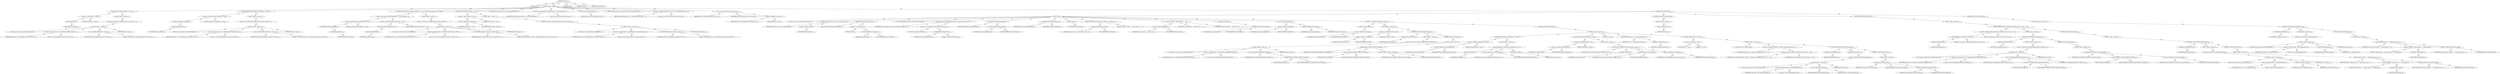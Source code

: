 digraph "execute" {  
"111669149702" [label = <(METHOD,execute)<SUB>162</SUB>> ]
"115964116994" [label = <(PARAM,this)<SUB>162</SUB>> ]
"25769803782" [label = <(BLOCK,&lt;empty&gt;,&lt;empty&gt;)<SUB>162</SUB>> ]
"47244640256" [label = <(CONTROL_STRUCTURE,IF,if (getHost() == null))<SUB>163</SUB>> ]
"30064771099" [label = <(&lt;operator&gt;.equals,getHost() == null)<SUB>163</SUB>> ]
"30064771100" [label = <(getHost,getHost())<SUB>163</SUB>> ]
"68719476738" [label = <(IDENTIFIER,this,getHost())<SUB>163</SUB>> ]
"90194313223" [label = <(LITERAL,null,getHost() == null)<SUB>163</SUB>> ]
"25769803783" [label = <(BLOCK,&lt;empty&gt;,&lt;empty&gt;)<SUB>163</SUB>> ]
"30064771101" [label = <(&lt;operator&gt;.throw,throw new BuildException(&quot;Host is required.&quot;);)<SUB>164</SUB>> ]
"25769803784" [label = <(BLOCK,&lt;empty&gt;,&lt;empty&gt;)<SUB>164</SUB>> ]
"94489280513" [label = <(LOCAL,$obj0: org.apache.tools.ant.BuildException)<SUB>164</SUB>> ]
"30064771102" [label = <(&lt;operator&gt;.assignment,$obj0 = new BuildException(&quot;Host is required.&quot;))<SUB>164</SUB>> ]
"68719476778" [label = <(IDENTIFIER,$obj0,$obj0 = new BuildException(&quot;Host is required.&quot;))<SUB>164</SUB>> ]
"30064771103" [label = <(&lt;operator&gt;.alloc,new BuildException(&quot;Host is required.&quot;))<SUB>164</SUB>> ]
"30064771104" [label = <(&lt;init&gt;,new BuildException(&quot;Host is required.&quot;))<SUB>164</SUB>> ]
"68719476779" [label = <(IDENTIFIER,$obj0,new BuildException(&quot;Host is required.&quot;))<SUB>164</SUB>> ]
"90194313224" [label = <(LITERAL,&quot;Host is required.&quot;,new BuildException(&quot;Host is required.&quot;))<SUB>164</SUB>> ]
"68719476780" [label = <(IDENTIFIER,$obj0,&lt;empty&gt;)<SUB>164</SUB>> ]
"47244640257" [label = <(CONTROL_STRUCTURE,IF,if (getUserInfo().getName() == null))<SUB>166</SUB>> ]
"30064771105" [label = <(&lt;operator&gt;.equals,getUserInfo().getName() == null)<SUB>166</SUB>> ]
"30064771106" [label = <(getName,getUserInfo().getName())<SUB>166</SUB>> ]
"30064771107" [label = <(getUserInfo,getUserInfo())<SUB>166</SUB>> ]
"68719476739" [label = <(IDENTIFIER,this,getUserInfo())<SUB>166</SUB>> ]
"90194313225" [label = <(LITERAL,null,getUserInfo().getName() == null)<SUB>166</SUB>> ]
"25769803785" [label = <(BLOCK,&lt;empty&gt;,&lt;empty&gt;)<SUB>166</SUB>> ]
"30064771108" [label = <(&lt;operator&gt;.throw,throw new BuildException(&quot;Username is required.&quot;);)<SUB>167</SUB>> ]
"25769803786" [label = <(BLOCK,&lt;empty&gt;,&lt;empty&gt;)<SUB>167</SUB>> ]
"94489280514" [label = <(LOCAL,$obj1: org.apache.tools.ant.BuildException)<SUB>167</SUB>> ]
"30064771109" [label = <(&lt;operator&gt;.assignment,$obj1 = new BuildException(&quot;Username is require...)<SUB>167</SUB>> ]
"68719476781" [label = <(IDENTIFIER,$obj1,$obj1 = new BuildException(&quot;Username is require...)<SUB>167</SUB>> ]
"30064771110" [label = <(&lt;operator&gt;.alloc,new BuildException(&quot;Username is required.&quot;))<SUB>167</SUB>> ]
"30064771111" [label = <(&lt;init&gt;,new BuildException(&quot;Username is required.&quot;))<SUB>167</SUB>> ]
"68719476782" [label = <(IDENTIFIER,$obj1,new BuildException(&quot;Username is required.&quot;))<SUB>167</SUB>> ]
"90194313226" [label = <(LITERAL,&quot;Username is required.&quot;,new BuildException(&quot;Username is required.&quot;))<SUB>167</SUB>> ]
"68719476783" [label = <(IDENTIFIER,$obj1,&lt;empty&gt;)<SUB>167</SUB>> ]
"47244640258" [label = <(CONTROL_STRUCTURE,IF,if (getUserInfo().getKeyfile() == null &amp;&amp; getUserInfo().getPassword() == null))<SUB>169</SUB>> ]
"30064771112" [label = <(&lt;operator&gt;.logicalAnd,getUserInfo().getKeyfile() == null &amp;&amp; getUserIn...)<SUB>169</SUB>> ]
"30064771113" [label = <(&lt;operator&gt;.equals,getUserInfo().getKeyfile() == null)<SUB>169</SUB>> ]
"30064771114" [label = <(getKeyfile,getUserInfo().getKeyfile())<SUB>169</SUB>> ]
"30064771115" [label = <(getUserInfo,getUserInfo())<SUB>169</SUB>> ]
"68719476740" [label = <(IDENTIFIER,this,getUserInfo())<SUB>169</SUB>> ]
"90194313227" [label = <(LITERAL,null,getUserInfo().getKeyfile() == null)<SUB>169</SUB>> ]
"30064771116" [label = <(&lt;operator&gt;.equals,getUserInfo().getPassword() == null)<SUB>170</SUB>> ]
"30064771117" [label = <(getPassword,getUserInfo().getPassword())<SUB>170</SUB>> ]
"30064771118" [label = <(getUserInfo,getUserInfo())<SUB>170</SUB>> ]
"68719476741" [label = <(IDENTIFIER,this,getUserInfo())<SUB>170</SUB>> ]
"90194313228" [label = <(LITERAL,null,getUserInfo().getPassword() == null)<SUB>170</SUB>> ]
"25769803787" [label = <(BLOCK,&lt;empty&gt;,&lt;empty&gt;)<SUB>170</SUB>> ]
"30064771119" [label = <(&lt;operator&gt;.throw,throw new BuildException(&quot;Password or Keyfile i...)<SUB>171</SUB>> ]
"25769803788" [label = <(BLOCK,&lt;empty&gt;,&lt;empty&gt;)<SUB>171</SUB>> ]
"94489280515" [label = <(LOCAL,$obj2: org.apache.tools.ant.BuildException)<SUB>171</SUB>> ]
"30064771120" [label = <(&lt;operator&gt;.assignment,$obj2 = new BuildException(&quot;Password or Keyfile...)<SUB>171</SUB>> ]
"68719476784" [label = <(IDENTIFIER,$obj2,$obj2 = new BuildException(&quot;Password or Keyfile...)<SUB>171</SUB>> ]
"30064771121" [label = <(&lt;operator&gt;.alloc,new BuildException(&quot;Password or Keyfile is requ...)<SUB>171</SUB>> ]
"30064771122" [label = <(&lt;init&gt;,new BuildException(&quot;Password or Keyfile is requ...)<SUB>171</SUB>> ]
"68719476785" [label = <(IDENTIFIER,$obj2,new BuildException(&quot;Password or Keyfile is requ...)<SUB>171</SUB>> ]
"90194313229" [label = <(LITERAL,&quot;Password or Keyfile is required.&quot;,new BuildException(&quot;Password or Keyfile is requ...)<SUB>171</SUB>> ]
"68719476786" [label = <(IDENTIFIER,$obj2,&lt;empty&gt;)<SUB>171</SUB>> ]
"47244640259" [label = <(CONTROL_STRUCTURE,IF,if (command == null))<SUB>173</SUB>> ]
"30064771123" [label = <(&lt;operator&gt;.equals,command == null)<SUB>173</SUB>> ]
"30064771124" [label = <(&lt;operator&gt;.fieldAccess,this.command)<SUB>173</SUB>> ]
"68719476787" [label = <(IDENTIFIER,this,command == null)> ]
"55834574861" [label = <(FIELD_IDENTIFIER,command,command)<SUB>173</SUB>> ]
"90194313230" [label = <(LITERAL,null,command == null)<SUB>173</SUB>> ]
"25769803789" [label = <(BLOCK,&lt;empty&gt;,&lt;empty&gt;)<SUB>173</SUB>> ]
"30064771125" [label = <(&lt;operator&gt;.throw,throw new BuildException(&quot;Command is required.&quot;);)<SUB>174</SUB>> ]
"25769803790" [label = <(BLOCK,&lt;empty&gt;,&lt;empty&gt;)<SUB>174</SUB>> ]
"94489280516" [label = <(LOCAL,$obj3: org.apache.tools.ant.BuildException)<SUB>174</SUB>> ]
"30064771126" [label = <(&lt;operator&gt;.assignment,$obj3 = new BuildException(&quot;Command is required.&quot;))<SUB>174</SUB>> ]
"68719476788" [label = <(IDENTIFIER,$obj3,$obj3 = new BuildException(&quot;Command is required.&quot;))<SUB>174</SUB>> ]
"30064771127" [label = <(&lt;operator&gt;.alloc,new BuildException(&quot;Command is required.&quot;))<SUB>174</SUB>> ]
"30064771128" [label = <(&lt;init&gt;,new BuildException(&quot;Command is required.&quot;))<SUB>174</SUB>> ]
"68719476789" [label = <(IDENTIFIER,$obj3,new BuildException(&quot;Command is required.&quot;))<SUB>174</SUB>> ]
"90194313231" [label = <(LITERAL,&quot;Command is required.&quot;,new BuildException(&quot;Command is required.&quot;))<SUB>174</SUB>> ]
"68719476790" [label = <(IDENTIFIER,$obj3,&lt;empty&gt;)<SUB>174</SUB>> ]
"94489280517" [label = <(LOCAL,ByteArrayOutputStream out: java.io.ByteArrayOutputStream)<SUB>177</SUB>> ]
"30064771129" [label = <(&lt;operator&gt;.assignment,ByteArrayOutputStream out = new ByteArrayOutput...)<SUB>177</SUB>> ]
"68719476791" [label = <(IDENTIFIER,out,ByteArrayOutputStream out = new ByteArrayOutput...)<SUB>177</SUB>> ]
"30064771130" [label = <(&lt;operator&gt;.alloc,new ByteArrayOutputStream())<SUB>177</SUB>> ]
"30064771131" [label = <(&lt;init&gt;,new ByteArrayOutputStream())<SUB>177</SUB>> ]
"68719476792" [label = <(IDENTIFIER,out,new ByteArrayOutputStream())<SUB>177</SUB>> ]
"94489280518" [label = <(LOCAL,TeeOutputStream tee: org.apache.tools.ant.util.TeeOutputStream)<SUB>178</SUB>> ]
"30064771132" [label = <(&lt;operator&gt;.assignment,TeeOutputStream tee = new TeeOutputStream(out, ...)<SUB>178</SUB>> ]
"68719476793" [label = <(IDENTIFIER,tee,TeeOutputStream tee = new TeeOutputStream(out, ...)<SUB>178</SUB>> ]
"30064771133" [label = <(&lt;operator&gt;.alloc,new TeeOutputStream(out, System.out))<SUB>178</SUB>> ]
"30064771134" [label = <(&lt;init&gt;,new TeeOutputStream(out, System.out))<SUB>178</SUB>> ]
"68719476794" [label = <(IDENTIFIER,tee,new TeeOutputStream(out, System.out))<SUB>178</SUB>> ]
"68719476795" [label = <(IDENTIFIER,out,new TeeOutputStream(out, System.out))<SUB>178</SUB>> ]
"30064771135" [label = <(&lt;operator&gt;.fieldAccess,System.out)<SUB>178</SUB>> ]
"68719476796" [label = <(IDENTIFIER,System,new TeeOutputStream(out, System.out))<SUB>178</SUB>> ]
"55834574862" [label = <(FIELD_IDENTIFIER,out,out)<SUB>178</SUB>> ]
"47244640260" [label = <(CONTROL_STRUCTURE,TRY,try)<SUB>180</SUB>> ]
"25769803791" [label = <(BLOCK,try,try)<SUB>180</SUB>> ]
"94489280519" [label = <(LOCAL,Session session: com.jcraft.jsch.Session)<SUB>182</SUB>> ]
"30064771136" [label = <(&lt;operator&gt;.assignment,Session session = openSession())<SUB>182</SUB>> ]
"68719476797" [label = <(IDENTIFIER,session,Session session = openSession())<SUB>182</SUB>> ]
"30064771137" [label = <(openSession,openSession())<SUB>182</SUB>> ]
"68719476742" [label = <(IDENTIFIER,this,openSession())<SUB>182</SUB>> ]
"30064771138" [label = <(setTimeout,setTimeout((int) maxwait))<SUB>183</SUB>> ]
"68719476798" [label = <(IDENTIFIER,session,setTimeout((int) maxwait))<SUB>183</SUB>> ]
"30064771139" [label = <(&lt;operator&gt;.cast,(int) maxwait)<SUB>183</SUB>> ]
"180388626432" [label = <(TYPE_REF,int,int)<SUB>183</SUB>> ]
"30064771140" [label = <(&lt;operator&gt;.fieldAccess,this.maxwait)<SUB>183</SUB>> ]
"68719476799" [label = <(IDENTIFIER,this,(int) maxwait)> ]
"55834574863" [label = <(FIELD_IDENTIFIER,maxwait,maxwait)<SUB>183</SUB>> ]
"94489280512" [label = <(LOCAL,ChannelExec channel: com.jcraft.jsch.ChannelExec)<SUB>184</SUB>> ]
"30064771141" [label = <(&lt;operator&gt;.assignment,ChannelExec channel = (ChannelExec) session.ope...)<SUB>184</SUB>> ]
"68719476800" [label = <(IDENTIFIER,channel,ChannelExec channel = (ChannelExec) session.ope...)<SUB>184</SUB>> ]
"30064771142" [label = <(&lt;operator&gt;.cast,(ChannelExec) session.openChannel(&quot;exec&quot;))<SUB>184</SUB>> ]
"180388626433" [label = <(TYPE_REF,ChannelExec,ChannelExec)<SUB>184</SUB>> ]
"30064771143" [label = <(openChannel,openChannel(&quot;exec&quot;))<SUB>184</SUB>> ]
"68719476801" [label = <(IDENTIFIER,session,openChannel(&quot;exec&quot;))<SUB>184</SUB>> ]
"90194313232" [label = <(LITERAL,&quot;exec&quot;,openChannel(&quot;exec&quot;))<SUB>184</SUB>> ]
"30064771144" [label = <(setCommand,setCommand(command))<SUB>185</SUB>> ]
"68719476802" [label = <(IDENTIFIER,channel,setCommand(command))<SUB>185</SUB>> ]
"30064771145" [label = <(&lt;operator&gt;.fieldAccess,this.command)<SUB>185</SUB>> ]
"68719476803" [label = <(IDENTIFIER,this,setCommand(command))> ]
"55834574864" [label = <(FIELD_IDENTIFIER,command,command)<SUB>185</SUB>> ]
"30064771146" [label = <(setOutputStream,setOutputStream(tee))<SUB>186</SUB>> ]
"68719476804" [label = <(IDENTIFIER,channel,setOutputStream(tee))<SUB>186</SUB>> ]
"68719476805" [label = <(IDENTIFIER,tee,setOutputStream(tee))<SUB>186</SUB>> ]
"30064771147" [label = <(connect,connect())<SUB>187</SUB>> ]
"68719476806" [label = <(IDENTIFIER,channel,connect())<SUB>187</SUB>> ]
"30064771148" [label = <(&lt;operator&gt;.assignment,this.thread = new Thread() {

    public void...)<SUB>190</SUB>> ]
"30064771149" [label = <(&lt;operator&gt;.fieldAccess,this.thread)<SUB>190</SUB>> ]
"68719476807" [label = <(IDENTIFIER,this,this.thread = new Thread() {

    public void...)> ]
"55834574865" [label = <(FIELD_IDENTIFIER,thread,thread)<SUB>190</SUB>> ]
"30064771150" [label = <(&lt;operator&gt;.alloc,new Thread() {

    public void run() {
    ...)<SUB>191</SUB>> ]
"30064771072" [label = <(&lt;init&gt;,new Thread() {

    public void run() {
    ...)<SUB>191</SUB>> ]
"30064771073" [label = <(&lt;operator&gt;.fieldAccess,this.thread)<SUB>190</SUB>> ]
"68719476761" [label = <(IDENTIFIER,this,new Thread() {

    public void run() {
    ...)> ]
"55834574848" [label = <(FIELD_IDENTIFIER,thread,thread)<SUB>190</SUB>> ]
"68719476762" [label = <(IDENTIFIER,this,new Thread() {

    public void run() {
    ...)<SUB>191</SUB>> ]
"68719476760" [label = <(IDENTIFIER,channel,new Thread() {

    public void run() {
    ...)<SUB>191</SUB>> ]
"30064771151" [label = <(start,this.thread.start())<SUB>206</SUB>> ]
"30064771152" [label = <(&lt;operator&gt;.fieldAccess,this.thread)<SUB>206</SUB>> ]
"68719476808" [label = <(IDENTIFIER,this,this.thread.start())> ]
"55834574866" [label = <(FIELD_IDENTIFIER,thread,thread)<SUB>206</SUB>> ]
"30064771153" [label = <(join,this.thread.join(maxwait))<SUB>207</SUB>> ]
"30064771154" [label = <(&lt;operator&gt;.fieldAccess,this.thread)<SUB>207</SUB>> ]
"68719476809" [label = <(IDENTIFIER,this,this.thread.join(maxwait))> ]
"55834574867" [label = <(FIELD_IDENTIFIER,thread,thread)<SUB>207</SUB>> ]
"30064771155" [label = <(&lt;operator&gt;.fieldAccess,this.maxwait)<SUB>207</SUB>> ]
"68719476810" [label = <(IDENTIFIER,this,this.thread.join(maxwait))> ]
"55834574868" [label = <(FIELD_IDENTIFIER,maxwait,maxwait)<SUB>207</SUB>> ]
"47244640261" [label = <(CONTROL_STRUCTURE,IF,if (this.thread.isAlive()))<SUB>209</SUB>> ]
"30064771156" [label = <(isAlive,this.thread.isAlive())<SUB>209</SUB>> ]
"30064771157" [label = <(&lt;operator&gt;.fieldAccess,this.thread)<SUB>209</SUB>> ]
"68719476811" [label = <(IDENTIFIER,this,this.thread.isAlive())> ]
"55834574869" [label = <(FIELD_IDENTIFIER,thread,thread)<SUB>209</SUB>> ]
"25769803792" [label = <(BLOCK,&lt;empty&gt;,&lt;empty&gt;)<SUB>209</SUB>> ]
"30064771158" [label = <(&lt;operator&gt;.assignment,this.thread = null)<SUB>211</SUB>> ]
"30064771159" [label = <(&lt;operator&gt;.fieldAccess,this.thread)<SUB>211</SUB>> ]
"68719476812" [label = <(IDENTIFIER,this,this.thread = null)> ]
"55834574870" [label = <(FIELD_IDENTIFIER,thread,thread)<SUB>211</SUB>> ]
"90194313233" [label = <(LITERAL,null,this.thread = null)<SUB>211</SUB>> ]
"47244640262" [label = <(CONTROL_STRUCTURE,IF,if (getFailonerror()))<SUB>212</SUB>> ]
"30064771160" [label = <(getFailonerror,getFailonerror())<SUB>212</SUB>> ]
"68719476747" [label = <(IDENTIFIER,this,getFailonerror())<SUB>212</SUB>> ]
"25769803793" [label = <(BLOCK,&lt;empty&gt;,&lt;empty&gt;)<SUB>212</SUB>> ]
"30064771161" [label = <(&lt;operator&gt;.throw,throw new BuildException(TIMEOUT_MESSAGE);)<SUB>213</SUB>> ]
"25769803794" [label = <(BLOCK,&lt;empty&gt;,&lt;empty&gt;)<SUB>213</SUB>> ]
"94489280520" [label = <(LOCAL,$obj4: org.apache.tools.ant.BuildException)<SUB>213</SUB>> ]
"30064771162" [label = <(&lt;operator&gt;.assignment,$obj4 = new BuildException(TIMEOUT_MESSAGE))<SUB>213</SUB>> ]
"68719476813" [label = <(IDENTIFIER,$obj4,$obj4 = new BuildException(TIMEOUT_MESSAGE))<SUB>213</SUB>> ]
"30064771163" [label = <(&lt;operator&gt;.alloc,new BuildException(TIMEOUT_MESSAGE))<SUB>213</SUB>> ]
"30064771164" [label = <(&lt;init&gt;,new BuildException(TIMEOUT_MESSAGE))<SUB>213</SUB>> ]
"68719476814" [label = <(IDENTIFIER,$obj4,new BuildException(TIMEOUT_MESSAGE))<SUB>213</SUB>> ]
"30064771165" [label = <(&lt;operator&gt;.fieldAccess,SSHExec.TIMEOUT_MESSAGE)<SUB>213</SUB>> ]
"180388626434" [label = <(TYPE_REF,SSHExec,SSHExec)<SUB>213</SUB>> ]
"55834574871" [label = <(FIELD_IDENTIFIER,TIMEOUT_MESSAGE,TIMEOUT_MESSAGE)<SUB>213</SUB>> ]
"68719476815" [label = <(IDENTIFIER,$obj4,&lt;empty&gt;)<SUB>213</SUB>> ]
"47244640263" [label = <(CONTROL_STRUCTURE,ELSE,else)<SUB>214</SUB>> ]
"25769803795" [label = <(BLOCK,&lt;empty&gt;,&lt;empty&gt;)<SUB>214</SUB>> ]
"30064771166" [label = <(log,log(TIMEOUT_MESSAGE, Project.MSG_ERR))<SUB>215</SUB>> ]
"68719476748" [label = <(IDENTIFIER,this,log(TIMEOUT_MESSAGE, Project.MSG_ERR))<SUB>215</SUB>> ]
"30064771167" [label = <(&lt;operator&gt;.fieldAccess,SSHExec.TIMEOUT_MESSAGE)<SUB>215</SUB>> ]
"180388626435" [label = <(TYPE_REF,SSHExec,SSHExec)<SUB>215</SUB>> ]
"55834574872" [label = <(FIELD_IDENTIFIER,TIMEOUT_MESSAGE,TIMEOUT_MESSAGE)<SUB>215</SUB>> ]
"30064771168" [label = <(&lt;operator&gt;.fieldAccess,Project.MSG_ERR)<SUB>215</SUB>> ]
"68719476816" [label = <(IDENTIFIER,Project,log(TIMEOUT_MESSAGE, Project.MSG_ERR))<SUB>215</SUB>> ]
"55834574873" [label = <(FIELD_IDENTIFIER,MSG_ERR,MSG_ERR)<SUB>215</SUB>> ]
"47244640264" [label = <(CONTROL_STRUCTURE,ELSE,else)<SUB>217</SUB>> ]
"25769803796" [label = <(BLOCK,&lt;empty&gt;,&lt;empty&gt;)<SUB>217</SUB>> ]
"47244640265" [label = <(CONTROL_STRUCTURE,IF,if (outputProperty != null))<SUB>219</SUB>> ]
"30064771169" [label = <(&lt;operator&gt;.notEquals,outputProperty != null)<SUB>219</SUB>> ]
"30064771170" [label = <(&lt;operator&gt;.fieldAccess,this.outputProperty)<SUB>219</SUB>> ]
"68719476817" [label = <(IDENTIFIER,this,outputProperty != null)> ]
"55834574874" [label = <(FIELD_IDENTIFIER,outputProperty,outputProperty)<SUB>219</SUB>> ]
"90194313234" [label = <(LITERAL,null,outputProperty != null)<SUB>219</SUB>> ]
"25769803797" [label = <(BLOCK,&lt;empty&gt;,&lt;empty&gt;)<SUB>219</SUB>> ]
"30064771171" [label = <(setProperty,getProject().setProperty(outputProperty, out.to...)<SUB>220</SUB>> ]
"30064771172" [label = <(getProject,getProject())<SUB>220</SUB>> ]
"68719476749" [label = <(IDENTIFIER,this,getProject())<SUB>220</SUB>> ]
"30064771173" [label = <(&lt;operator&gt;.fieldAccess,this.outputProperty)<SUB>220</SUB>> ]
"68719476818" [label = <(IDENTIFIER,this,getProject().setProperty(outputProperty, out.to...)> ]
"55834574875" [label = <(FIELD_IDENTIFIER,outputProperty,outputProperty)<SUB>220</SUB>> ]
"30064771174" [label = <(toString,out.toString())<SUB>220</SUB>> ]
"68719476819" [label = <(IDENTIFIER,out,out.toString())<SUB>220</SUB>> ]
"47244640266" [label = <(CONTROL_STRUCTURE,IF,if (outputFile != null))<SUB>222</SUB>> ]
"30064771175" [label = <(&lt;operator&gt;.notEquals,outputFile != null)<SUB>222</SUB>> ]
"30064771176" [label = <(&lt;operator&gt;.fieldAccess,this.outputFile)<SUB>222</SUB>> ]
"68719476820" [label = <(IDENTIFIER,this,outputFile != null)> ]
"55834574876" [label = <(FIELD_IDENTIFIER,outputFile,outputFile)<SUB>222</SUB>> ]
"90194313235" [label = <(LITERAL,null,outputFile != null)<SUB>222</SUB>> ]
"25769803798" [label = <(BLOCK,&lt;empty&gt;,&lt;empty&gt;)<SUB>222</SUB>> ]
"30064771177" [label = <(writeToFile,this.writeToFile(out.toString(), append, output...)<SUB>223</SUB>> ]
"68719476750" [label = <(IDENTIFIER,this,this.writeToFile(out.toString(), append, output...)<SUB>223</SUB>> ]
"30064771178" [label = <(toString,out.toString())<SUB>223</SUB>> ]
"68719476821" [label = <(IDENTIFIER,out,out.toString())<SUB>223</SUB>> ]
"30064771179" [label = <(&lt;operator&gt;.fieldAccess,this.append)<SUB>223</SUB>> ]
"68719476822" [label = <(IDENTIFIER,this,this.writeToFile(out.toString(), append, output...)> ]
"55834574877" [label = <(FIELD_IDENTIFIER,append,append)<SUB>223</SUB>> ]
"30064771180" [label = <(&lt;operator&gt;.fieldAccess,this.outputFile)<SUB>223</SUB>> ]
"68719476823" [label = <(IDENTIFIER,this,this.writeToFile(out.toString(), append, output...)> ]
"55834574878" [label = <(FIELD_IDENTIFIER,outputFile,outputFile)<SUB>223</SUB>> ]
"94489280521" [label = <(LOCAL,int ec: int)<SUB>228</SUB>> ]
"30064771181" [label = <(&lt;operator&gt;.assignment,int ec = channel.getExitStatus())<SUB>228</SUB>> ]
"68719476824" [label = <(IDENTIFIER,ec,int ec = channel.getExitStatus())<SUB>228</SUB>> ]
"30064771182" [label = <(getExitStatus,getExitStatus())<SUB>228</SUB>> ]
"68719476825" [label = <(IDENTIFIER,channel,getExitStatus())<SUB>228</SUB>> ]
"47244640267" [label = <(CONTROL_STRUCTURE,IF,if (ec != 0))<SUB>229</SUB>> ]
"30064771183" [label = <(&lt;operator&gt;.notEquals,ec != 0)<SUB>229</SUB>> ]
"68719476826" [label = <(IDENTIFIER,ec,ec != 0)<SUB>229</SUB>> ]
"90194313236" [label = <(LITERAL,0,ec != 0)<SUB>229</SUB>> ]
"25769803799" [label = <(BLOCK,&lt;empty&gt;,&lt;empty&gt;)<SUB>229</SUB>> ]
"94489280522" [label = <(LOCAL,String msg: java.lang.String)<SUB>230</SUB>> ]
"30064771184" [label = <(&lt;operator&gt;.assignment,String msg = &quot;Remote command failed with exit s...)<SUB>230</SUB>> ]
"68719476827" [label = <(IDENTIFIER,msg,String msg = &quot;Remote command failed with exit s...)<SUB>230</SUB>> ]
"30064771185" [label = <(&lt;operator&gt;.addition,&quot;Remote command failed with exit status &quot; + ec)<SUB>230</SUB>> ]
"90194313237" [label = <(LITERAL,&quot;Remote command failed with exit status &quot;,&quot;Remote command failed with exit status &quot; + ec)<SUB>230</SUB>> ]
"68719476828" [label = <(IDENTIFIER,ec,&quot;Remote command failed with exit status &quot; + ec)<SUB>230</SUB>> ]
"47244640268" [label = <(CONTROL_STRUCTURE,IF,if (getFailonerror()))<SUB>231</SUB>> ]
"30064771186" [label = <(getFailonerror,getFailonerror())<SUB>231</SUB>> ]
"68719476751" [label = <(IDENTIFIER,this,getFailonerror())<SUB>231</SUB>> ]
"25769803800" [label = <(BLOCK,&lt;empty&gt;,&lt;empty&gt;)<SUB>231</SUB>> ]
"30064771187" [label = <(&lt;operator&gt;.throw,throw new BuildException(msg);)<SUB>232</SUB>> ]
"25769803801" [label = <(BLOCK,&lt;empty&gt;,&lt;empty&gt;)<SUB>232</SUB>> ]
"94489280523" [label = <(LOCAL,$obj5: org.apache.tools.ant.BuildException)<SUB>232</SUB>> ]
"30064771188" [label = <(&lt;operator&gt;.assignment,$obj5 = new BuildException(msg))<SUB>232</SUB>> ]
"68719476829" [label = <(IDENTIFIER,$obj5,$obj5 = new BuildException(msg))<SUB>232</SUB>> ]
"30064771189" [label = <(&lt;operator&gt;.alloc,new BuildException(msg))<SUB>232</SUB>> ]
"30064771190" [label = <(&lt;init&gt;,new BuildException(msg))<SUB>232</SUB>> ]
"68719476830" [label = <(IDENTIFIER,$obj5,new BuildException(msg))<SUB>232</SUB>> ]
"68719476831" [label = <(IDENTIFIER,msg,new BuildException(msg))<SUB>232</SUB>> ]
"68719476832" [label = <(IDENTIFIER,$obj5,&lt;empty&gt;)<SUB>232</SUB>> ]
"47244640269" [label = <(CONTROL_STRUCTURE,ELSE,else)<SUB>233</SUB>> ]
"25769803802" [label = <(BLOCK,&lt;empty&gt;,&lt;empty&gt;)<SUB>233</SUB>> ]
"30064771191" [label = <(log,log(msg, Project.MSG_ERR))<SUB>234</SUB>> ]
"68719476752" [label = <(IDENTIFIER,this,log(msg, Project.MSG_ERR))<SUB>234</SUB>> ]
"68719476833" [label = <(IDENTIFIER,msg,log(msg, Project.MSG_ERR))<SUB>234</SUB>> ]
"30064771192" [label = <(&lt;operator&gt;.fieldAccess,Project.MSG_ERR)<SUB>234</SUB>> ]
"68719476834" [label = <(IDENTIFIER,Project,log(msg, Project.MSG_ERR))<SUB>234</SUB>> ]
"55834574879" [label = <(FIELD_IDENTIFIER,MSG_ERR,MSG_ERR)<SUB>234</SUB>> ]
"47244640270" [label = <(CONTROL_STRUCTURE,CATCH,catch)<SUB>238</SUB>> ]
"25769803803" [label = <(BLOCK,&lt;empty&gt;,&lt;empty&gt;)<SUB>238</SUB>> ]
"30064771193" [label = <(&lt;operator&gt;.throw,throw e;)<SUB>239</SUB>> ]
"68719476835" [label = <(IDENTIFIER,e,throw e;)<SUB>239</SUB>> ]
"47244640271" [label = <(CONTROL_STRUCTURE,CATCH,catch)<SUB>240</SUB>> ]
"25769803804" [label = <(BLOCK,&lt;empty&gt;,&lt;empty&gt;)<SUB>240</SUB>> ]
"47244640272" [label = <(CONTROL_STRUCTURE,IF,if (e.getMessage().indexOf(&quot;session is down&quot;) &gt;= 0))<SUB>241</SUB>> ]
"30064771194" [label = <(&lt;operator&gt;.greaterEqualsThan,e.getMessage().indexOf(&quot;session is down&quot;) &gt;= 0)<SUB>241</SUB>> ]
"30064771195" [label = <(indexOf,getMessage().indexOf(&quot;session is down&quot;))<SUB>241</SUB>> ]
"30064771196" [label = <(getMessage,getMessage())<SUB>241</SUB>> ]
"68719476836" [label = <(IDENTIFIER,e,getMessage())<SUB>241</SUB>> ]
"90194313238" [label = <(LITERAL,&quot;session is down&quot;,getMessage().indexOf(&quot;session is down&quot;))<SUB>241</SUB>> ]
"90194313239" [label = <(LITERAL,0,e.getMessage().indexOf(&quot;session is down&quot;) &gt;= 0)<SUB>241</SUB>> ]
"25769803805" [label = <(BLOCK,&lt;empty&gt;,&lt;empty&gt;)<SUB>241</SUB>> ]
"47244640273" [label = <(CONTROL_STRUCTURE,IF,if (getFailonerror()))<SUB>242</SUB>> ]
"30064771197" [label = <(getFailonerror,getFailonerror())<SUB>242</SUB>> ]
"68719476753" [label = <(IDENTIFIER,this,getFailonerror())<SUB>242</SUB>> ]
"25769803806" [label = <(BLOCK,&lt;empty&gt;,&lt;empty&gt;)<SUB>242</SUB>> ]
"30064771198" [label = <(&lt;operator&gt;.throw,throw new BuildException(TIMEOUT_MESSAGE, e);)<SUB>243</SUB>> ]
"25769803807" [label = <(BLOCK,&lt;empty&gt;,&lt;empty&gt;)<SUB>243</SUB>> ]
"94489280524" [label = <(LOCAL,$obj6: org.apache.tools.ant.BuildException)<SUB>243</SUB>> ]
"30064771199" [label = <(&lt;operator&gt;.assignment,$obj6 = new BuildException(TIMEOUT_MESSAGE, e))<SUB>243</SUB>> ]
"68719476837" [label = <(IDENTIFIER,$obj6,$obj6 = new BuildException(TIMEOUT_MESSAGE, e))<SUB>243</SUB>> ]
"30064771200" [label = <(&lt;operator&gt;.alloc,new BuildException(TIMEOUT_MESSAGE, e))<SUB>243</SUB>> ]
"30064771201" [label = <(&lt;init&gt;,new BuildException(TIMEOUT_MESSAGE, e))<SUB>243</SUB>> ]
"68719476838" [label = <(IDENTIFIER,$obj6,new BuildException(TIMEOUT_MESSAGE, e))<SUB>243</SUB>> ]
"30064771202" [label = <(&lt;operator&gt;.fieldAccess,SSHExec.TIMEOUT_MESSAGE)<SUB>243</SUB>> ]
"180388626436" [label = <(TYPE_REF,SSHExec,SSHExec)<SUB>243</SUB>> ]
"55834574880" [label = <(FIELD_IDENTIFIER,TIMEOUT_MESSAGE,TIMEOUT_MESSAGE)<SUB>243</SUB>> ]
"68719476839" [label = <(IDENTIFIER,e,new BuildException(TIMEOUT_MESSAGE, e))<SUB>243</SUB>> ]
"68719476840" [label = <(IDENTIFIER,$obj6,&lt;empty&gt;)<SUB>243</SUB>> ]
"47244640274" [label = <(CONTROL_STRUCTURE,ELSE,else)<SUB>244</SUB>> ]
"25769803808" [label = <(BLOCK,&lt;empty&gt;,&lt;empty&gt;)<SUB>244</SUB>> ]
"30064771203" [label = <(log,log(TIMEOUT_MESSAGE, Project.MSG_ERR))<SUB>245</SUB>> ]
"68719476754" [label = <(IDENTIFIER,this,log(TIMEOUT_MESSAGE, Project.MSG_ERR))<SUB>245</SUB>> ]
"30064771204" [label = <(&lt;operator&gt;.fieldAccess,SSHExec.TIMEOUT_MESSAGE)<SUB>245</SUB>> ]
"180388626437" [label = <(TYPE_REF,SSHExec,SSHExec)<SUB>245</SUB>> ]
"55834574881" [label = <(FIELD_IDENTIFIER,TIMEOUT_MESSAGE,TIMEOUT_MESSAGE)<SUB>245</SUB>> ]
"30064771205" [label = <(&lt;operator&gt;.fieldAccess,Project.MSG_ERR)<SUB>245</SUB>> ]
"68719476841" [label = <(IDENTIFIER,Project,log(TIMEOUT_MESSAGE, Project.MSG_ERR))<SUB>245</SUB>> ]
"55834574882" [label = <(FIELD_IDENTIFIER,MSG_ERR,MSG_ERR)<SUB>245</SUB>> ]
"47244640275" [label = <(CONTROL_STRUCTURE,ELSE,else)<SUB>247</SUB>> ]
"25769803809" [label = <(BLOCK,&lt;empty&gt;,&lt;empty&gt;)<SUB>247</SUB>> ]
"47244640276" [label = <(CONTROL_STRUCTURE,IF,if (getFailonerror()))<SUB>248</SUB>> ]
"30064771206" [label = <(getFailonerror,getFailonerror())<SUB>248</SUB>> ]
"68719476755" [label = <(IDENTIFIER,this,getFailonerror())<SUB>248</SUB>> ]
"25769803810" [label = <(BLOCK,&lt;empty&gt;,&lt;empty&gt;)<SUB>248</SUB>> ]
"30064771207" [label = <(&lt;operator&gt;.throw,throw new BuildException(e);)<SUB>249</SUB>> ]
"25769803811" [label = <(BLOCK,&lt;empty&gt;,&lt;empty&gt;)<SUB>249</SUB>> ]
"94489280525" [label = <(LOCAL,$obj7: org.apache.tools.ant.BuildException)<SUB>249</SUB>> ]
"30064771208" [label = <(&lt;operator&gt;.assignment,$obj7 = new BuildException(e))<SUB>249</SUB>> ]
"68719476842" [label = <(IDENTIFIER,$obj7,$obj7 = new BuildException(e))<SUB>249</SUB>> ]
"30064771209" [label = <(&lt;operator&gt;.alloc,new BuildException(e))<SUB>249</SUB>> ]
"30064771210" [label = <(&lt;init&gt;,new BuildException(e))<SUB>249</SUB>> ]
"68719476843" [label = <(IDENTIFIER,$obj7,new BuildException(e))<SUB>249</SUB>> ]
"68719476844" [label = <(IDENTIFIER,e,new BuildException(e))<SUB>249</SUB>> ]
"68719476845" [label = <(IDENTIFIER,$obj7,&lt;empty&gt;)<SUB>249</SUB>> ]
"47244640277" [label = <(CONTROL_STRUCTURE,ELSE,else)<SUB>250</SUB>> ]
"25769803812" [label = <(BLOCK,&lt;empty&gt;,&lt;empty&gt;)<SUB>250</SUB>> ]
"30064771211" [label = <(log,log(&quot;Caught exception: &quot; + e.getMessage(), Proj...)<SUB>251</SUB>> ]
"68719476756" [label = <(IDENTIFIER,this,log(&quot;Caught exception: &quot; + e.getMessage(), Proj...)<SUB>251</SUB>> ]
"30064771212" [label = <(&lt;operator&gt;.addition,&quot;Caught exception: &quot; + e.getMessage())<SUB>251</SUB>> ]
"90194313240" [label = <(LITERAL,&quot;Caught exception: &quot;,&quot;Caught exception: &quot; + e.getMessage())<SUB>251</SUB>> ]
"30064771213" [label = <(getMessage,getMessage())<SUB>251</SUB>> ]
"68719476846" [label = <(IDENTIFIER,e,getMessage())<SUB>251</SUB>> ]
"30064771214" [label = <(&lt;operator&gt;.fieldAccess,Project.MSG_ERR)<SUB>252</SUB>> ]
"68719476847" [label = <(IDENTIFIER,Project,log(&quot;Caught exception: &quot; + e.getMessage(), Proj...)<SUB>252</SUB>> ]
"55834574883" [label = <(FIELD_IDENTIFIER,MSG_ERR,MSG_ERR)<SUB>252</SUB>> ]
"47244640278" [label = <(CONTROL_STRUCTURE,CATCH,catch)<SUB>255</SUB>> ]
"25769803813" [label = <(BLOCK,&lt;empty&gt;,&lt;empty&gt;)<SUB>255</SUB>> ]
"47244640279" [label = <(CONTROL_STRUCTURE,IF,if (getFailonerror()))<SUB>256</SUB>> ]
"30064771215" [label = <(getFailonerror,getFailonerror())<SUB>256</SUB>> ]
"68719476757" [label = <(IDENTIFIER,this,getFailonerror())<SUB>256</SUB>> ]
"25769803814" [label = <(BLOCK,&lt;empty&gt;,&lt;empty&gt;)<SUB>256</SUB>> ]
"30064771216" [label = <(&lt;operator&gt;.throw,throw new BuildException(e);)<SUB>257</SUB>> ]
"25769803815" [label = <(BLOCK,&lt;empty&gt;,&lt;empty&gt;)<SUB>257</SUB>> ]
"94489280526" [label = <(LOCAL,$obj8: org.apache.tools.ant.BuildException)<SUB>257</SUB>> ]
"30064771217" [label = <(&lt;operator&gt;.assignment,$obj8 = new BuildException(e))<SUB>257</SUB>> ]
"68719476848" [label = <(IDENTIFIER,$obj8,$obj8 = new BuildException(e))<SUB>257</SUB>> ]
"30064771218" [label = <(&lt;operator&gt;.alloc,new BuildException(e))<SUB>257</SUB>> ]
"30064771219" [label = <(&lt;init&gt;,new BuildException(e))<SUB>257</SUB>> ]
"68719476849" [label = <(IDENTIFIER,$obj8,new BuildException(e))<SUB>257</SUB>> ]
"68719476850" [label = <(IDENTIFIER,e,new BuildException(e))<SUB>257</SUB>> ]
"68719476851" [label = <(IDENTIFIER,$obj8,&lt;empty&gt;)<SUB>257</SUB>> ]
"47244640280" [label = <(CONTROL_STRUCTURE,ELSE,else)<SUB>258</SUB>> ]
"25769803816" [label = <(BLOCK,&lt;empty&gt;,&lt;empty&gt;)<SUB>258</SUB>> ]
"30064771220" [label = <(log,log(&quot;Caught exception: &quot; + e.getMessage(), Proj...)<SUB>259</SUB>> ]
"68719476758" [label = <(IDENTIFIER,this,log(&quot;Caught exception: &quot; + e.getMessage(), Proj...)<SUB>259</SUB>> ]
"30064771221" [label = <(&lt;operator&gt;.addition,&quot;Caught exception: &quot; + e.getMessage())<SUB>259</SUB>> ]
"90194313241" [label = <(LITERAL,&quot;Caught exception: &quot;,&quot;Caught exception: &quot; + e.getMessage())<SUB>259</SUB>> ]
"30064771222" [label = <(getMessage,e.getMessage())<SUB>259</SUB>> ]
"68719476852" [label = <(IDENTIFIER,e,e.getMessage())<SUB>259</SUB>> ]
"30064771223" [label = <(&lt;operator&gt;.fieldAccess,Project.MSG_ERR)<SUB>259</SUB>> ]
"68719476853" [label = <(IDENTIFIER,Project,log(&quot;Caught exception: &quot; + e.getMessage(), Proj...)<SUB>259</SUB>> ]
"55834574884" [label = <(FIELD_IDENTIFIER,MSG_ERR,MSG_ERR)<SUB>259</SUB>> ]
"133143986197" [label = <(MODIFIER,PUBLIC)> ]
"133143986198" [label = <(MODIFIER,VIRTUAL)> ]
"128849018886" [label = <(METHOD_RETURN,void)<SUB>162</SUB>> ]
  "111669149702" -> "115964116994"  [ label = "AST: "] 
  "111669149702" -> "25769803782"  [ label = "AST: "] 
  "111669149702" -> "133143986197"  [ label = "AST: "] 
  "111669149702" -> "133143986198"  [ label = "AST: "] 
  "111669149702" -> "128849018886"  [ label = "AST: "] 
  "25769803782" -> "47244640256"  [ label = "AST: "] 
  "25769803782" -> "47244640257"  [ label = "AST: "] 
  "25769803782" -> "47244640258"  [ label = "AST: "] 
  "25769803782" -> "47244640259"  [ label = "AST: "] 
  "25769803782" -> "94489280517"  [ label = "AST: "] 
  "25769803782" -> "30064771129"  [ label = "AST: "] 
  "25769803782" -> "30064771131"  [ label = "AST: "] 
  "25769803782" -> "94489280518"  [ label = "AST: "] 
  "25769803782" -> "30064771132"  [ label = "AST: "] 
  "25769803782" -> "30064771134"  [ label = "AST: "] 
  "25769803782" -> "47244640260"  [ label = "AST: "] 
  "47244640256" -> "30064771099"  [ label = "AST: "] 
  "47244640256" -> "25769803783"  [ label = "AST: "] 
  "30064771099" -> "30064771100"  [ label = "AST: "] 
  "30064771099" -> "90194313223"  [ label = "AST: "] 
  "30064771100" -> "68719476738"  [ label = "AST: "] 
  "25769803783" -> "30064771101"  [ label = "AST: "] 
  "30064771101" -> "25769803784"  [ label = "AST: "] 
  "25769803784" -> "94489280513"  [ label = "AST: "] 
  "25769803784" -> "30064771102"  [ label = "AST: "] 
  "25769803784" -> "30064771104"  [ label = "AST: "] 
  "25769803784" -> "68719476780"  [ label = "AST: "] 
  "30064771102" -> "68719476778"  [ label = "AST: "] 
  "30064771102" -> "30064771103"  [ label = "AST: "] 
  "30064771104" -> "68719476779"  [ label = "AST: "] 
  "30064771104" -> "90194313224"  [ label = "AST: "] 
  "47244640257" -> "30064771105"  [ label = "AST: "] 
  "47244640257" -> "25769803785"  [ label = "AST: "] 
  "30064771105" -> "30064771106"  [ label = "AST: "] 
  "30064771105" -> "90194313225"  [ label = "AST: "] 
  "30064771106" -> "30064771107"  [ label = "AST: "] 
  "30064771107" -> "68719476739"  [ label = "AST: "] 
  "25769803785" -> "30064771108"  [ label = "AST: "] 
  "30064771108" -> "25769803786"  [ label = "AST: "] 
  "25769803786" -> "94489280514"  [ label = "AST: "] 
  "25769803786" -> "30064771109"  [ label = "AST: "] 
  "25769803786" -> "30064771111"  [ label = "AST: "] 
  "25769803786" -> "68719476783"  [ label = "AST: "] 
  "30064771109" -> "68719476781"  [ label = "AST: "] 
  "30064771109" -> "30064771110"  [ label = "AST: "] 
  "30064771111" -> "68719476782"  [ label = "AST: "] 
  "30064771111" -> "90194313226"  [ label = "AST: "] 
  "47244640258" -> "30064771112"  [ label = "AST: "] 
  "47244640258" -> "25769803787"  [ label = "AST: "] 
  "30064771112" -> "30064771113"  [ label = "AST: "] 
  "30064771112" -> "30064771116"  [ label = "AST: "] 
  "30064771113" -> "30064771114"  [ label = "AST: "] 
  "30064771113" -> "90194313227"  [ label = "AST: "] 
  "30064771114" -> "30064771115"  [ label = "AST: "] 
  "30064771115" -> "68719476740"  [ label = "AST: "] 
  "30064771116" -> "30064771117"  [ label = "AST: "] 
  "30064771116" -> "90194313228"  [ label = "AST: "] 
  "30064771117" -> "30064771118"  [ label = "AST: "] 
  "30064771118" -> "68719476741"  [ label = "AST: "] 
  "25769803787" -> "30064771119"  [ label = "AST: "] 
  "30064771119" -> "25769803788"  [ label = "AST: "] 
  "25769803788" -> "94489280515"  [ label = "AST: "] 
  "25769803788" -> "30064771120"  [ label = "AST: "] 
  "25769803788" -> "30064771122"  [ label = "AST: "] 
  "25769803788" -> "68719476786"  [ label = "AST: "] 
  "30064771120" -> "68719476784"  [ label = "AST: "] 
  "30064771120" -> "30064771121"  [ label = "AST: "] 
  "30064771122" -> "68719476785"  [ label = "AST: "] 
  "30064771122" -> "90194313229"  [ label = "AST: "] 
  "47244640259" -> "30064771123"  [ label = "AST: "] 
  "47244640259" -> "25769803789"  [ label = "AST: "] 
  "30064771123" -> "30064771124"  [ label = "AST: "] 
  "30064771123" -> "90194313230"  [ label = "AST: "] 
  "30064771124" -> "68719476787"  [ label = "AST: "] 
  "30064771124" -> "55834574861"  [ label = "AST: "] 
  "25769803789" -> "30064771125"  [ label = "AST: "] 
  "30064771125" -> "25769803790"  [ label = "AST: "] 
  "25769803790" -> "94489280516"  [ label = "AST: "] 
  "25769803790" -> "30064771126"  [ label = "AST: "] 
  "25769803790" -> "30064771128"  [ label = "AST: "] 
  "25769803790" -> "68719476790"  [ label = "AST: "] 
  "30064771126" -> "68719476788"  [ label = "AST: "] 
  "30064771126" -> "30064771127"  [ label = "AST: "] 
  "30064771128" -> "68719476789"  [ label = "AST: "] 
  "30064771128" -> "90194313231"  [ label = "AST: "] 
  "30064771129" -> "68719476791"  [ label = "AST: "] 
  "30064771129" -> "30064771130"  [ label = "AST: "] 
  "30064771131" -> "68719476792"  [ label = "AST: "] 
  "30064771132" -> "68719476793"  [ label = "AST: "] 
  "30064771132" -> "30064771133"  [ label = "AST: "] 
  "30064771134" -> "68719476794"  [ label = "AST: "] 
  "30064771134" -> "68719476795"  [ label = "AST: "] 
  "30064771134" -> "30064771135"  [ label = "AST: "] 
  "30064771135" -> "68719476796"  [ label = "AST: "] 
  "30064771135" -> "55834574862"  [ label = "AST: "] 
  "47244640260" -> "25769803791"  [ label = "AST: "] 
  "47244640260" -> "47244640270"  [ label = "AST: "] 
  "47244640260" -> "47244640271"  [ label = "AST: "] 
  "47244640260" -> "47244640278"  [ label = "AST: "] 
  "25769803791" -> "94489280519"  [ label = "AST: "] 
  "25769803791" -> "30064771136"  [ label = "AST: "] 
  "25769803791" -> "30064771138"  [ label = "AST: "] 
  "25769803791" -> "94489280512"  [ label = "AST: "] 
  "25769803791" -> "30064771141"  [ label = "AST: "] 
  "25769803791" -> "30064771144"  [ label = "AST: "] 
  "25769803791" -> "30064771146"  [ label = "AST: "] 
  "25769803791" -> "30064771147"  [ label = "AST: "] 
  "25769803791" -> "30064771148"  [ label = "AST: "] 
  "25769803791" -> "30064771072"  [ label = "AST: "] 
  "25769803791" -> "30064771151"  [ label = "AST: "] 
  "25769803791" -> "30064771153"  [ label = "AST: "] 
  "25769803791" -> "47244640261"  [ label = "AST: "] 
  "30064771136" -> "68719476797"  [ label = "AST: "] 
  "30064771136" -> "30064771137"  [ label = "AST: "] 
  "30064771137" -> "68719476742"  [ label = "AST: "] 
  "30064771138" -> "68719476798"  [ label = "AST: "] 
  "30064771138" -> "30064771139"  [ label = "AST: "] 
  "30064771139" -> "180388626432"  [ label = "AST: "] 
  "30064771139" -> "30064771140"  [ label = "AST: "] 
  "30064771140" -> "68719476799"  [ label = "AST: "] 
  "30064771140" -> "55834574863"  [ label = "AST: "] 
  "30064771141" -> "68719476800"  [ label = "AST: "] 
  "30064771141" -> "30064771142"  [ label = "AST: "] 
  "30064771142" -> "180388626433"  [ label = "AST: "] 
  "30064771142" -> "30064771143"  [ label = "AST: "] 
  "30064771143" -> "68719476801"  [ label = "AST: "] 
  "30064771143" -> "90194313232"  [ label = "AST: "] 
  "30064771144" -> "68719476802"  [ label = "AST: "] 
  "30064771144" -> "30064771145"  [ label = "AST: "] 
  "30064771145" -> "68719476803"  [ label = "AST: "] 
  "30064771145" -> "55834574864"  [ label = "AST: "] 
  "30064771146" -> "68719476804"  [ label = "AST: "] 
  "30064771146" -> "68719476805"  [ label = "AST: "] 
  "30064771147" -> "68719476806"  [ label = "AST: "] 
  "30064771148" -> "30064771149"  [ label = "AST: "] 
  "30064771148" -> "30064771150"  [ label = "AST: "] 
  "30064771149" -> "68719476807"  [ label = "AST: "] 
  "30064771149" -> "55834574865"  [ label = "AST: "] 
  "30064771072" -> "30064771073"  [ label = "AST: "] 
  "30064771072" -> "68719476762"  [ label = "AST: "] 
  "30064771072" -> "68719476760"  [ label = "AST: "] 
  "30064771073" -> "68719476761"  [ label = "AST: "] 
  "30064771073" -> "55834574848"  [ label = "AST: "] 
  "30064771151" -> "30064771152"  [ label = "AST: "] 
  "30064771152" -> "68719476808"  [ label = "AST: "] 
  "30064771152" -> "55834574866"  [ label = "AST: "] 
  "30064771153" -> "30064771154"  [ label = "AST: "] 
  "30064771153" -> "30064771155"  [ label = "AST: "] 
  "30064771154" -> "68719476809"  [ label = "AST: "] 
  "30064771154" -> "55834574867"  [ label = "AST: "] 
  "30064771155" -> "68719476810"  [ label = "AST: "] 
  "30064771155" -> "55834574868"  [ label = "AST: "] 
  "47244640261" -> "30064771156"  [ label = "AST: "] 
  "47244640261" -> "25769803792"  [ label = "AST: "] 
  "47244640261" -> "47244640264"  [ label = "AST: "] 
  "30064771156" -> "30064771157"  [ label = "AST: "] 
  "30064771157" -> "68719476811"  [ label = "AST: "] 
  "30064771157" -> "55834574869"  [ label = "AST: "] 
  "25769803792" -> "30064771158"  [ label = "AST: "] 
  "25769803792" -> "47244640262"  [ label = "AST: "] 
  "30064771158" -> "30064771159"  [ label = "AST: "] 
  "30064771158" -> "90194313233"  [ label = "AST: "] 
  "30064771159" -> "68719476812"  [ label = "AST: "] 
  "30064771159" -> "55834574870"  [ label = "AST: "] 
  "47244640262" -> "30064771160"  [ label = "AST: "] 
  "47244640262" -> "25769803793"  [ label = "AST: "] 
  "47244640262" -> "47244640263"  [ label = "AST: "] 
  "30064771160" -> "68719476747"  [ label = "AST: "] 
  "25769803793" -> "30064771161"  [ label = "AST: "] 
  "30064771161" -> "25769803794"  [ label = "AST: "] 
  "25769803794" -> "94489280520"  [ label = "AST: "] 
  "25769803794" -> "30064771162"  [ label = "AST: "] 
  "25769803794" -> "30064771164"  [ label = "AST: "] 
  "25769803794" -> "68719476815"  [ label = "AST: "] 
  "30064771162" -> "68719476813"  [ label = "AST: "] 
  "30064771162" -> "30064771163"  [ label = "AST: "] 
  "30064771164" -> "68719476814"  [ label = "AST: "] 
  "30064771164" -> "30064771165"  [ label = "AST: "] 
  "30064771165" -> "180388626434"  [ label = "AST: "] 
  "30064771165" -> "55834574871"  [ label = "AST: "] 
  "47244640263" -> "25769803795"  [ label = "AST: "] 
  "25769803795" -> "30064771166"  [ label = "AST: "] 
  "30064771166" -> "68719476748"  [ label = "AST: "] 
  "30064771166" -> "30064771167"  [ label = "AST: "] 
  "30064771166" -> "30064771168"  [ label = "AST: "] 
  "30064771167" -> "180388626435"  [ label = "AST: "] 
  "30064771167" -> "55834574872"  [ label = "AST: "] 
  "30064771168" -> "68719476816"  [ label = "AST: "] 
  "30064771168" -> "55834574873"  [ label = "AST: "] 
  "47244640264" -> "25769803796"  [ label = "AST: "] 
  "25769803796" -> "47244640265"  [ label = "AST: "] 
  "25769803796" -> "47244640266"  [ label = "AST: "] 
  "25769803796" -> "94489280521"  [ label = "AST: "] 
  "25769803796" -> "30064771181"  [ label = "AST: "] 
  "25769803796" -> "47244640267"  [ label = "AST: "] 
  "47244640265" -> "30064771169"  [ label = "AST: "] 
  "47244640265" -> "25769803797"  [ label = "AST: "] 
  "30064771169" -> "30064771170"  [ label = "AST: "] 
  "30064771169" -> "90194313234"  [ label = "AST: "] 
  "30064771170" -> "68719476817"  [ label = "AST: "] 
  "30064771170" -> "55834574874"  [ label = "AST: "] 
  "25769803797" -> "30064771171"  [ label = "AST: "] 
  "30064771171" -> "30064771172"  [ label = "AST: "] 
  "30064771171" -> "30064771173"  [ label = "AST: "] 
  "30064771171" -> "30064771174"  [ label = "AST: "] 
  "30064771172" -> "68719476749"  [ label = "AST: "] 
  "30064771173" -> "68719476818"  [ label = "AST: "] 
  "30064771173" -> "55834574875"  [ label = "AST: "] 
  "30064771174" -> "68719476819"  [ label = "AST: "] 
  "47244640266" -> "30064771175"  [ label = "AST: "] 
  "47244640266" -> "25769803798"  [ label = "AST: "] 
  "30064771175" -> "30064771176"  [ label = "AST: "] 
  "30064771175" -> "90194313235"  [ label = "AST: "] 
  "30064771176" -> "68719476820"  [ label = "AST: "] 
  "30064771176" -> "55834574876"  [ label = "AST: "] 
  "25769803798" -> "30064771177"  [ label = "AST: "] 
  "30064771177" -> "68719476750"  [ label = "AST: "] 
  "30064771177" -> "30064771178"  [ label = "AST: "] 
  "30064771177" -> "30064771179"  [ label = "AST: "] 
  "30064771177" -> "30064771180"  [ label = "AST: "] 
  "30064771178" -> "68719476821"  [ label = "AST: "] 
  "30064771179" -> "68719476822"  [ label = "AST: "] 
  "30064771179" -> "55834574877"  [ label = "AST: "] 
  "30064771180" -> "68719476823"  [ label = "AST: "] 
  "30064771180" -> "55834574878"  [ label = "AST: "] 
  "30064771181" -> "68719476824"  [ label = "AST: "] 
  "30064771181" -> "30064771182"  [ label = "AST: "] 
  "30064771182" -> "68719476825"  [ label = "AST: "] 
  "47244640267" -> "30064771183"  [ label = "AST: "] 
  "47244640267" -> "25769803799"  [ label = "AST: "] 
  "30064771183" -> "68719476826"  [ label = "AST: "] 
  "30064771183" -> "90194313236"  [ label = "AST: "] 
  "25769803799" -> "94489280522"  [ label = "AST: "] 
  "25769803799" -> "30064771184"  [ label = "AST: "] 
  "25769803799" -> "47244640268"  [ label = "AST: "] 
  "30064771184" -> "68719476827"  [ label = "AST: "] 
  "30064771184" -> "30064771185"  [ label = "AST: "] 
  "30064771185" -> "90194313237"  [ label = "AST: "] 
  "30064771185" -> "68719476828"  [ label = "AST: "] 
  "47244640268" -> "30064771186"  [ label = "AST: "] 
  "47244640268" -> "25769803800"  [ label = "AST: "] 
  "47244640268" -> "47244640269"  [ label = "AST: "] 
  "30064771186" -> "68719476751"  [ label = "AST: "] 
  "25769803800" -> "30064771187"  [ label = "AST: "] 
  "30064771187" -> "25769803801"  [ label = "AST: "] 
  "25769803801" -> "94489280523"  [ label = "AST: "] 
  "25769803801" -> "30064771188"  [ label = "AST: "] 
  "25769803801" -> "30064771190"  [ label = "AST: "] 
  "25769803801" -> "68719476832"  [ label = "AST: "] 
  "30064771188" -> "68719476829"  [ label = "AST: "] 
  "30064771188" -> "30064771189"  [ label = "AST: "] 
  "30064771190" -> "68719476830"  [ label = "AST: "] 
  "30064771190" -> "68719476831"  [ label = "AST: "] 
  "47244640269" -> "25769803802"  [ label = "AST: "] 
  "25769803802" -> "30064771191"  [ label = "AST: "] 
  "30064771191" -> "68719476752"  [ label = "AST: "] 
  "30064771191" -> "68719476833"  [ label = "AST: "] 
  "30064771191" -> "30064771192"  [ label = "AST: "] 
  "30064771192" -> "68719476834"  [ label = "AST: "] 
  "30064771192" -> "55834574879"  [ label = "AST: "] 
  "47244640270" -> "25769803803"  [ label = "AST: "] 
  "25769803803" -> "30064771193"  [ label = "AST: "] 
  "30064771193" -> "68719476835"  [ label = "AST: "] 
  "47244640271" -> "25769803804"  [ label = "AST: "] 
  "25769803804" -> "47244640272"  [ label = "AST: "] 
  "47244640272" -> "30064771194"  [ label = "AST: "] 
  "47244640272" -> "25769803805"  [ label = "AST: "] 
  "47244640272" -> "47244640275"  [ label = "AST: "] 
  "30064771194" -> "30064771195"  [ label = "AST: "] 
  "30064771194" -> "90194313239"  [ label = "AST: "] 
  "30064771195" -> "30064771196"  [ label = "AST: "] 
  "30064771195" -> "90194313238"  [ label = "AST: "] 
  "30064771196" -> "68719476836"  [ label = "AST: "] 
  "25769803805" -> "47244640273"  [ label = "AST: "] 
  "47244640273" -> "30064771197"  [ label = "AST: "] 
  "47244640273" -> "25769803806"  [ label = "AST: "] 
  "47244640273" -> "47244640274"  [ label = "AST: "] 
  "30064771197" -> "68719476753"  [ label = "AST: "] 
  "25769803806" -> "30064771198"  [ label = "AST: "] 
  "30064771198" -> "25769803807"  [ label = "AST: "] 
  "25769803807" -> "94489280524"  [ label = "AST: "] 
  "25769803807" -> "30064771199"  [ label = "AST: "] 
  "25769803807" -> "30064771201"  [ label = "AST: "] 
  "25769803807" -> "68719476840"  [ label = "AST: "] 
  "30064771199" -> "68719476837"  [ label = "AST: "] 
  "30064771199" -> "30064771200"  [ label = "AST: "] 
  "30064771201" -> "68719476838"  [ label = "AST: "] 
  "30064771201" -> "30064771202"  [ label = "AST: "] 
  "30064771201" -> "68719476839"  [ label = "AST: "] 
  "30064771202" -> "180388626436"  [ label = "AST: "] 
  "30064771202" -> "55834574880"  [ label = "AST: "] 
  "47244640274" -> "25769803808"  [ label = "AST: "] 
  "25769803808" -> "30064771203"  [ label = "AST: "] 
  "30064771203" -> "68719476754"  [ label = "AST: "] 
  "30064771203" -> "30064771204"  [ label = "AST: "] 
  "30064771203" -> "30064771205"  [ label = "AST: "] 
  "30064771204" -> "180388626437"  [ label = "AST: "] 
  "30064771204" -> "55834574881"  [ label = "AST: "] 
  "30064771205" -> "68719476841"  [ label = "AST: "] 
  "30064771205" -> "55834574882"  [ label = "AST: "] 
  "47244640275" -> "25769803809"  [ label = "AST: "] 
  "25769803809" -> "47244640276"  [ label = "AST: "] 
  "47244640276" -> "30064771206"  [ label = "AST: "] 
  "47244640276" -> "25769803810"  [ label = "AST: "] 
  "47244640276" -> "47244640277"  [ label = "AST: "] 
  "30064771206" -> "68719476755"  [ label = "AST: "] 
  "25769803810" -> "30064771207"  [ label = "AST: "] 
  "30064771207" -> "25769803811"  [ label = "AST: "] 
  "25769803811" -> "94489280525"  [ label = "AST: "] 
  "25769803811" -> "30064771208"  [ label = "AST: "] 
  "25769803811" -> "30064771210"  [ label = "AST: "] 
  "25769803811" -> "68719476845"  [ label = "AST: "] 
  "30064771208" -> "68719476842"  [ label = "AST: "] 
  "30064771208" -> "30064771209"  [ label = "AST: "] 
  "30064771210" -> "68719476843"  [ label = "AST: "] 
  "30064771210" -> "68719476844"  [ label = "AST: "] 
  "47244640277" -> "25769803812"  [ label = "AST: "] 
  "25769803812" -> "30064771211"  [ label = "AST: "] 
  "30064771211" -> "68719476756"  [ label = "AST: "] 
  "30064771211" -> "30064771212"  [ label = "AST: "] 
  "30064771211" -> "30064771214"  [ label = "AST: "] 
  "30064771212" -> "90194313240"  [ label = "AST: "] 
  "30064771212" -> "30064771213"  [ label = "AST: "] 
  "30064771213" -> "68719476846"  [ label = "AST: "] 
  "30064771214" -> "68719476847"  [ label = "AST: "] 
  "30064771214" -> "55834574883"  [ label = "AST: "] 
  "47244640278" -> "25769803813"  [ label = "AST: "] 
  "25769803813" -> "47244640279"  [ label = "AST: "] 
  "47244640279" -> "30064771215"  [ label = "AST: "] 
  "47244640279" -> "25769803814"  [ label = "AST: "] 
  "47244640279" -> "47244640280"  [ label = "AST: "] 
  "30064771215" -> "68719476757"  [ label = "AST: "] 
  "25769803814" -> "30064771216"  [ label = "AST: "] 
  "30064771216" -> "25769803815"  [ label = "AST: "] 
  "25769803815" -> "94489280526"  [ label = "AST: "] 
  "25769803815" -> "30064771217"  [ label = "AST: "] 
  "25769803815" -> "30064771219"  [ label = "AST: "] 
  "25769803815" -> "68719476851"  [ label = "AST: "] 
  "30064771217" -> "68719476848"  [ label = "AST: "] 
  "30064771217" -> "30064771218"  [ label = "AST: "] 
  "30064771219" -> "68719476849"  [ label = "AST: "] 
  "30064771219" -> "68719476850"  [ label = "AST: "] 
  "47244640280" -> "25769803816"  [ label = "AST: "] 
  "25769803816" -> "30064771220"  [ label = "AST: "] 
  "30064771220" -> "68719476758"  [ label = "AST: "] 
  "30064771220" -> "30064771221"  [ label = "AST: "] 
  "30064771220" -> "30064771223"  [ label = "AST: "] 
  "30064771221" -> "90194313241"  [ label = "AST: "] 
  "30064771221" -> "30064771222"  [ label = "AST: "] 
  "30064771222" -> "68719476852"  [ label = "AST: "] 
  "30064771223" -> "68719476853"  [ label = "AST: "] 
  "30064771223" -> "55834574884"  [ label = "AST: "] 
  "111669149702" -> "115964116994"  [ label = "DDG: "] 
}
